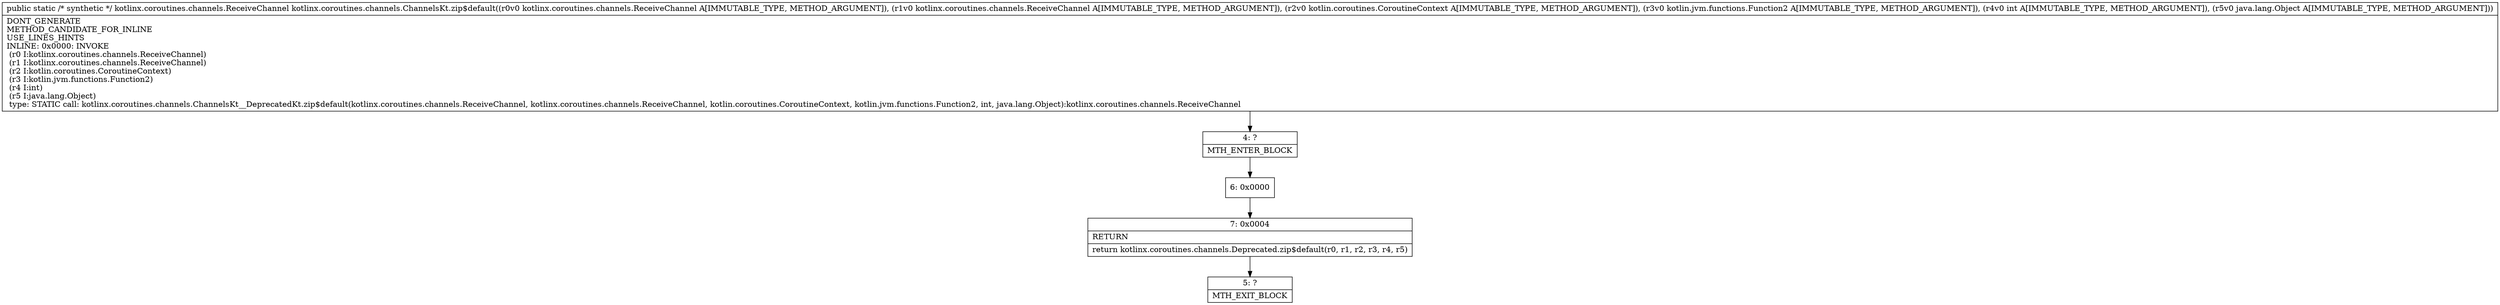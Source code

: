 digraph "CFG forkotlinx.coroutines.channels.ChannelsKt.zip$default(Lkotlinx\/coroutines\/channels\/ReceiveChannel;Lkotlinx\/coroutines\/channels\/ReceiveChannel;Lkotlin\/coroutines\/CoroutineContext;Lkotlin\/jvm\/functions\/Function2;ILjava\/lang\/Object;)Lkotlinx\/coroutines\/channels\/ReceiveChannel;" {
Node_4 [shape=record,label="{4\:\ ?|MTH_ENTER_BLOCK\l}"];
Node_6 [shape=record,label="{6\:\ 0x0000}"];
Node_7 [shape=record,label="{7\:\ 0x0004|RETURN\l|return kotlinx.coroutines.channels.Deprecated.zip$default(r0, r1, r2, r3, r4, r5)\l}"];
Node_5 [shape=record,label="{5\:\ ?|MTH_EXIT_BLOCK\l}"];
MethodNode[shape=record,label="{public static \/* synthetic *\/ kotlinx.coroutines.channels.ReceiveChannel kotlinx.coroutines.channels.ChannelsKt.zip$default((r0v0 kotlinx.coroutines.channels.ReceiveChannel A[IMMUTABLE_TYPE, METHOD_ARGUMENT]), (r1v0 kotlinx.coroutines.channels.ReceiveChannel A[IMMUTABLE_TYPE, METHOD_ARGUMENT]), (r2v0 kotlin.coroutines.CoroutineContext A[IMMUTABLE_TYPE, METHOD_ARGUMENT]), (r3v0 kotlin.jvm.functions.Function2 A[IMMUTABLE_TYPE, METHOD_ARGUMENT]), (r4v0 int A[IMMUTABLE_TYPE, METHOD_ARGUMENT]), (r5v0 java.lang.Object A[IMMUTABLE_TYPE, METHOD_ARGUMENT]))  | DONT_GENERATE\lMETHOD_CANDIDATE_FOR_INLINE\lUSE_LINES_HINTS\lINLINE: 0x0000: INVOKE  \l  (r0 I:kotlinx.coroutines.channels.ReceiveChannel)\l  (r1 I:kotlinx.coroutines.channels.ReceiveChannel)\l  (r2 I:kotlin.coroutines.CoroutineContext)\l  (r3 I:kotlin.jvm.functions.Function2)\l  (r4 I:int)\l  (r5 I:java.lang.Object)\l type: STATIC call: kotlinx.coroutines.channels.ChannelsKt__DeprecatedKt.zip$default(kotlinx.coroutines.channels.ReceiveChannel, kotlinx.coroutines.channels.ReceiveChannel, kotlin.coroutines.CoroutineContext, kotlin.jvm.functions.Function2, int, java.lang.Object):kotlinx.coroutines.channels.ReceiveChannel\l}"];
MethodNode -> Node_4;Node_4 -> Node_6;
Node_6 -> Node_7;
Node_7 -> Node_5;
}

